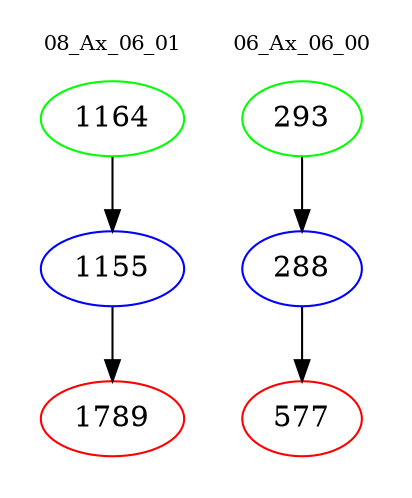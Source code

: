 digraph{
subgraph cluster_0 {
color = white
label = "08_Ax_06_01";
fontsize=10;
T0_1164 [label="1164", color="green"]
T0_1164 -> T0_1155 [color="black"]
T0_1155 [label="1155", color="blue"]
T0_1155 -> T0_1789 [color="black"]
T0_1789 [label="1789", color="red"]
}
subgraph cluster_1 {
color = white
label = "06_Ax_06_00";
fontsize=10;
T1_293 [label="293", color="green"]
T1_293 -> T1_288 [color="black"]
T1_288 [label="288", color="blue"]
T1_288 -> T1_577 [color="black"]
T1_577 [label="577", color="red"]
}
}
